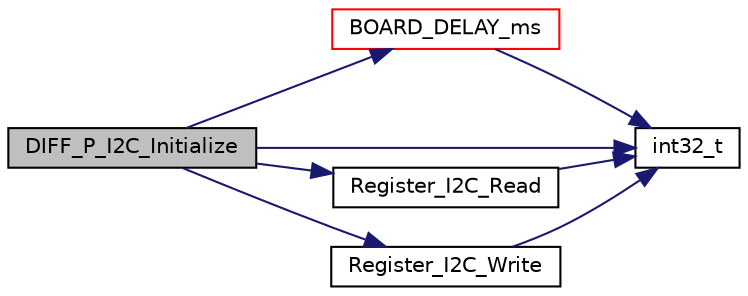 digraph "DIFF_P_I2C_Initialize"
{
  edge [fontname="Helvetica",fontsize="10",labelfontname="Helvetica",labelfontsize="10"];
  node [fontname="Helvetica",fontsize="10",shape=record];
  rankdir="LR";
  Node10 [label="DIFF_P_I2C_Initialize",height=0.2,width=0.4,color="black", fillcolor="grey75", style="filled", fontcolor="black"];
  Node10 -> Node11 [color="midnightblue",fontsize="10",style="solid",fontname="Helvetica"];
  Node11 [label="BOARD_DELAY_ms",height=0.2,width=0.4,color="red", fillcolor="white", style="filled",URL="$systick__utils_8c.html#ab052b802081fd87e1bda8d56e2c0db42",tooltip="Function to insert delays. "];
  Node11 -> Node13 [color="midnightblue",fontsize="10",style="solid",fontname="Helvetica"];
  Node13 [label="int32_t",height=0.2,width=0.4,color="black", fillcolor="white", style="filled",URL="$data__format__service_8h.html#a5d7069350a7d7e65686c77a8038f462f",tooltip="The interface function to append the data on the formated stream. "];
  Node10 -> Node13 [color="midnightblue",fontsize="10",style="solid",fontname="Helvetica"];
  Node10 -> Node15 [color="midnightblue",fontsize="10",style="solid",fontname="Helvetica"];
  Node15 [label="Register_I2C_Read",height=0.2,width=0.4,color="black", fillcolor="white", style="filled",URL="$register__io__i2c_8c.html#ac8a60c799d9dbc84531b4680762eb8dc",tooltip="The interface function to read a sensor register. "];
  Node15 -> Node13 [color="midnightblue",fontsize="10",style="solid",fontname="Helvetica"];
  Node10 -> Node16 [color="midnightblue",fontsize="10",style="solid",fontname="Helvetica"];
  Node16 [label="Register_I2C_Write",height=0.2,width=0.4,color="black", fillcolor="white", style="filled",URL="$register__io__i2c_8c.html#ad08d2c7880bc5f09fd27eee247311448",tooltip="The interface function to write a sensor register. "];
  Node16 -> Node13 [color="midnightblue",fontsize="10",style="solid",fontname="Helvetica"];
}
